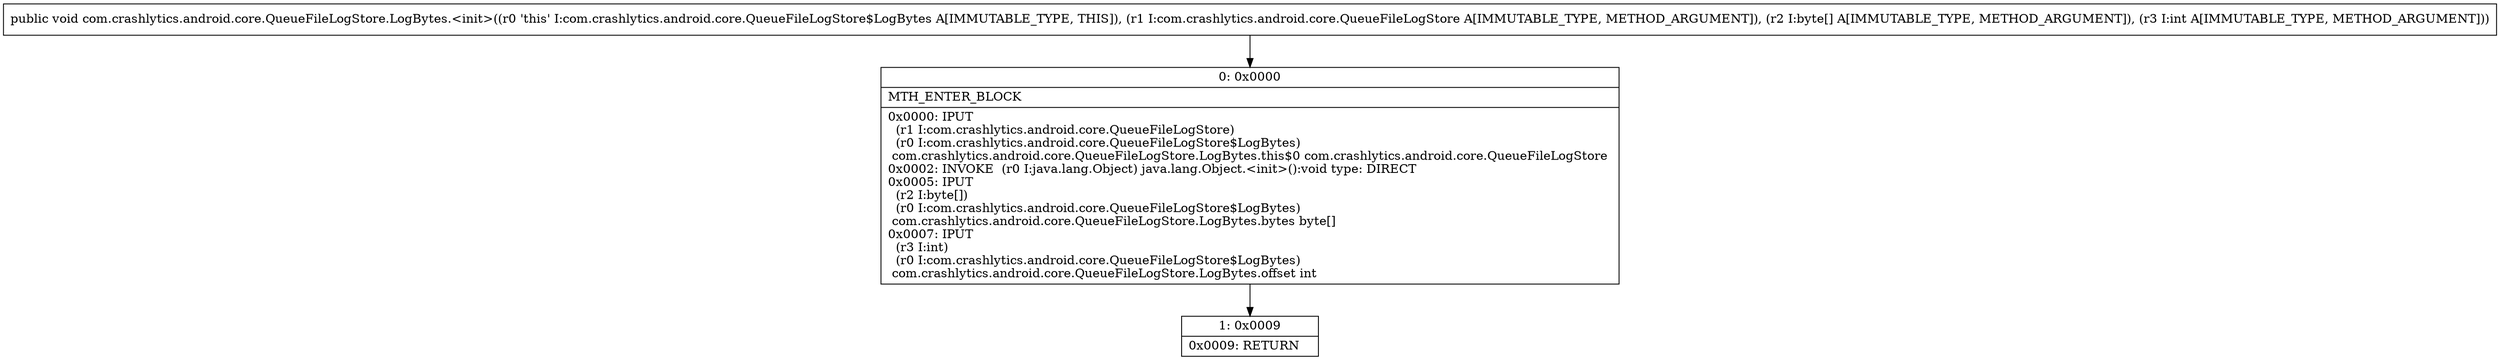 digraph "CFG forcom.crashlytics.android.core.QueueFileLogStore.LogBytes.\<init\>(Lcom\/crashlytics\/android\/core\/QueueFileLogStore;[BI)V" {
Node_0 [shape=record,label="{0\:\ 0x0000|MTH_ENTER_BLOCK\l|0x0000: IPUT  \l  (r1 I:com.crashlytics.android.core.QueueFileLogStore)\l  (r0 I:com.crashlytics.android.core.QueueFileLogStore$LogBytes)\l com.crashlytics.android.core.QueueFileLogStore.LogBytes.this$0 com.crashlytics.android.core.QueueFileLogStore \l0x0002: INVOKE  (r0 I:java.lang.Object) java.lang.Object.\<init\>():void type: DIRECT \l0x0005: IPUT  \l  (r2 I:byte[])\l  (r0 I:com.crashlytics.android.core.QueueFileLogStore$LogBytes)\l com.crashlytics.android.core.QueueFileLogStore.LogBytes.bytes byte[] \l0x0007: IPUT  \l  (r3 I:int)\l  (r0 I:com.crashlytics.android.core.QueueFileLogStore$LogBytes)\l com.crashlytics.android.core.QueueFileLogStore.LogBytes.offset int \l}"];
Node_1 [shape=record,label="{1\:\ 0x0009|0x0009: RETURN   \l}"];
MethodNode[shape=record,label="{public void com.crashlytics.android.core.QueueFileLogStore.LogBytes.\<init\>((r0 'this' I:com.crashlytics.android.core.QueueFileLogStore$LogBytes A[IMMUTABLE_TYPE, THIS]), (r1 I:com.crashlytics.android.core.QueueFileLogStore A[IMMUTABLE_TYPE, METHOD_ARGUMENT]), (r2 I:byte[] A[IMMUTABLE_TYPE, METHOD_ARGUMENT]), (r3 I:int A[IMMUTABLE_TYPE, METHOD_ARGUMENT])) }"];
MethodNode -> Node_0;
Node_0 -> Node_1;
}

